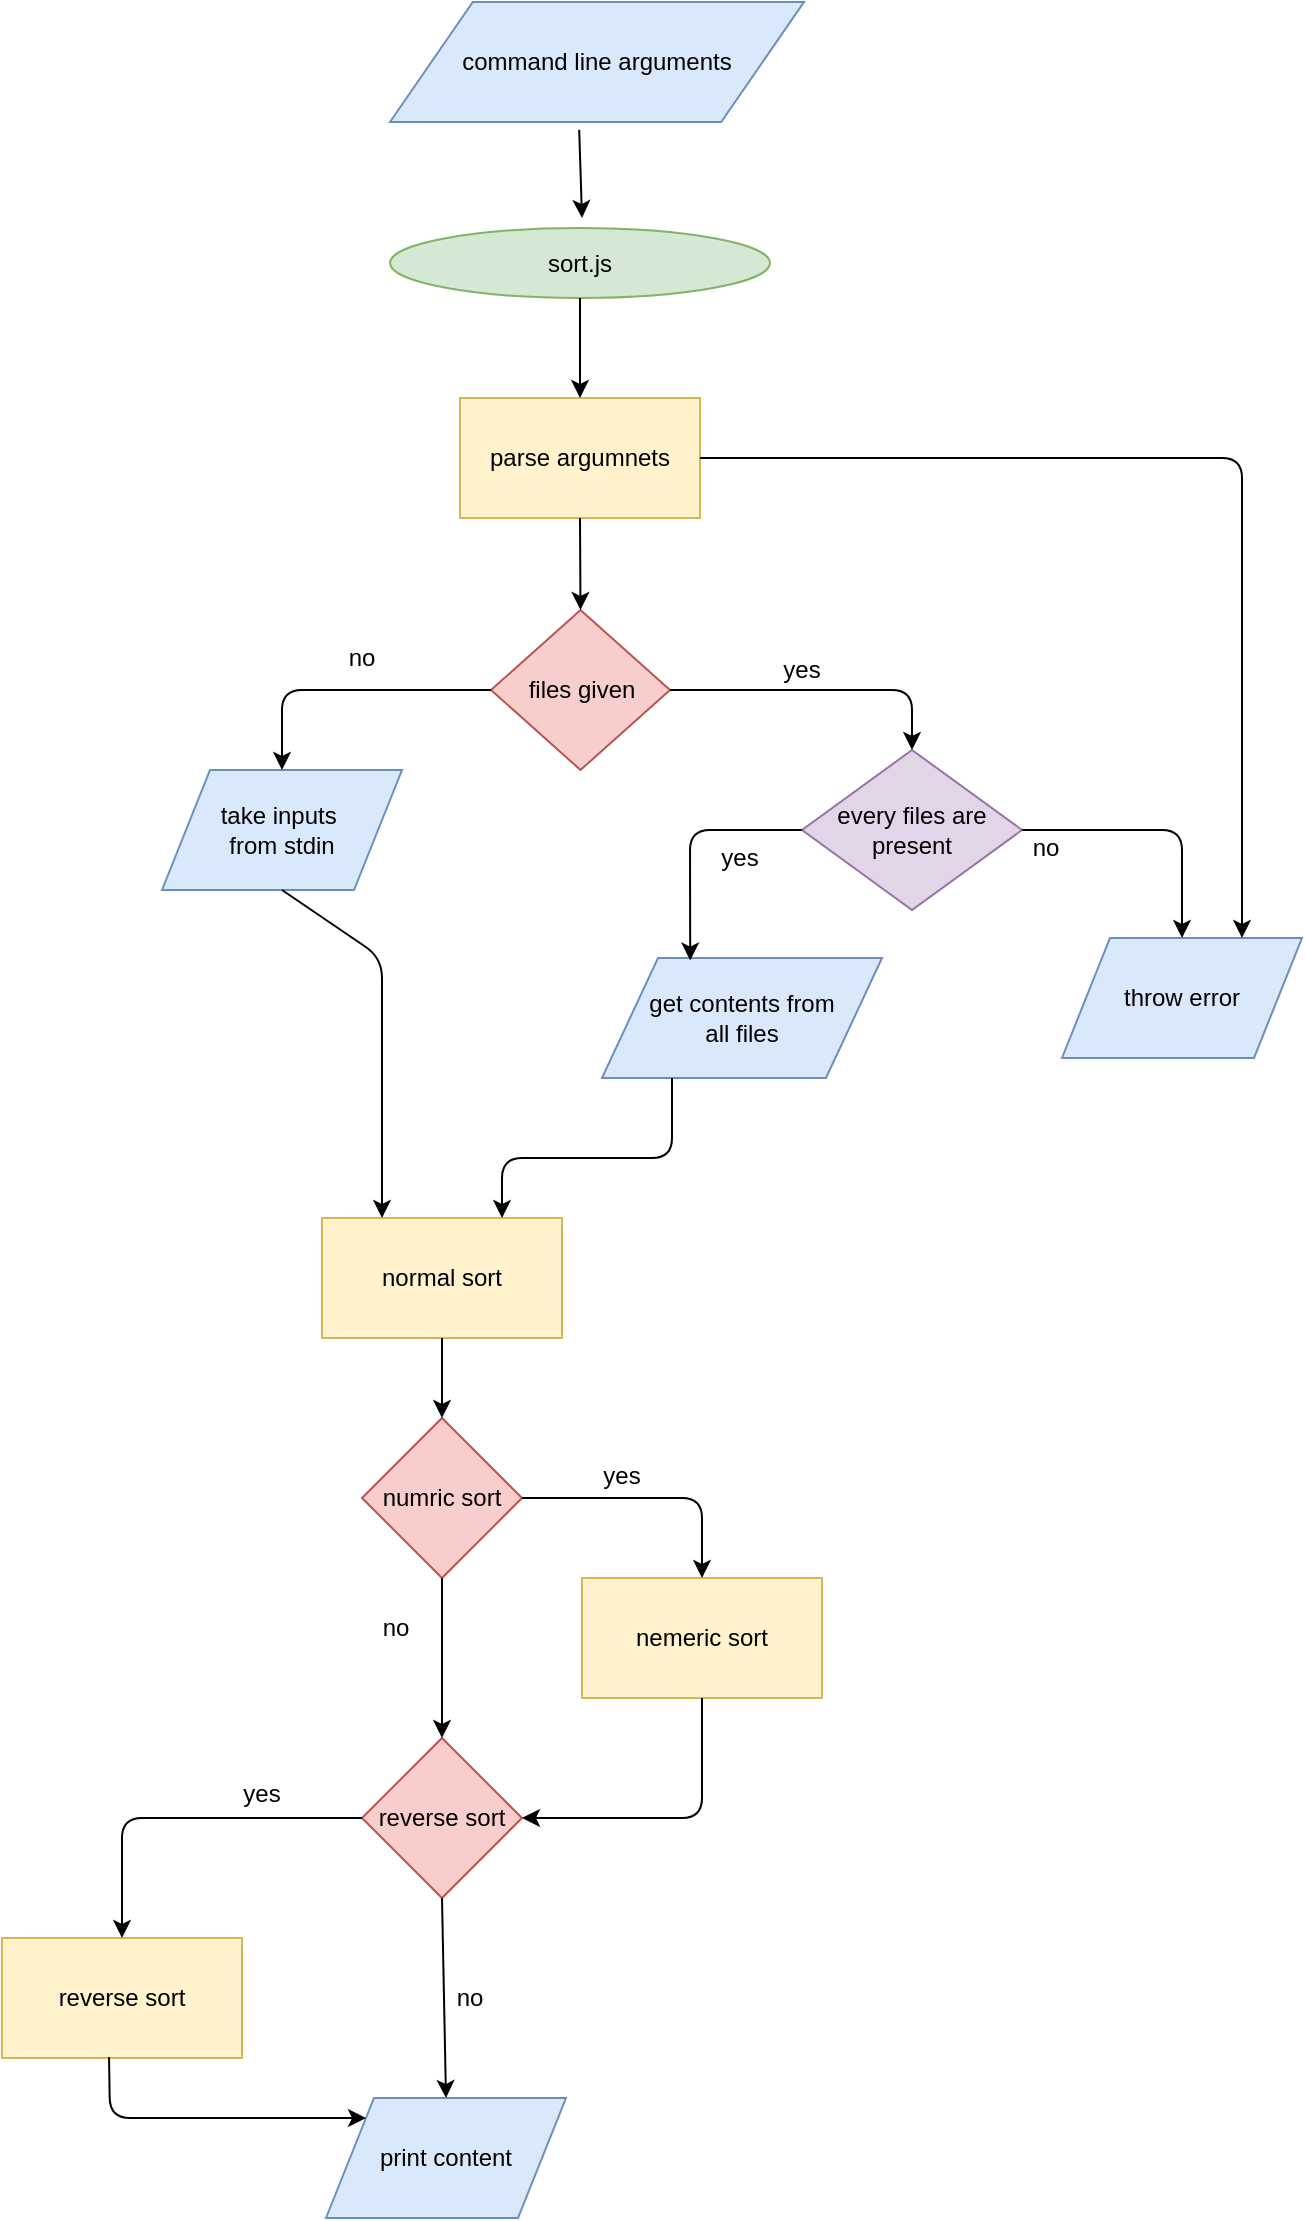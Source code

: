 <mxfile version="12.4.2" type="device" pages="1"><diagram id="Bz2n840O5k8c2N0qJdGL" name="Page-1"><mxGraphModel dx="1113" dy="707" grid="1" gridSize="10" guides="1" tooltips="1" connect="1" arrows="1" fold="1" page="1" pageScale="1" pageWidth="827" pageHeight="1169" math="0" shadow="0"><root><mxCell id="0"/><mxCell id="1" parent="0"/><mxCell id="V3ZvONdfLBh4JFZvluZQ-1" value="sort.js&lt;br&gt;" style="ellipse;whiteSpace=wrap;html=1;fillColor=#d5e8d4;strokeColor=#82b366;" parent="1" vertex="1"><mxGeometry x="344" y="135" width="190" height="35" as="geometry"/></mxCell><mxCell id="V3ZvONdfLBh4JFZvluZQ-4" value="command line arguments" style="shape=parallelogram;perimeter=parallelogramPerimeter;whiteSpace=wrap;html=1;fillColor=#dae8fc;strokeColor=#6c8ebf;" parent="1" vertex="1"><mxGeometry x="344" y="22" width="207" height="60" as="geometry"/></mxCell><mxCell id="V3ZvONdfLBh4JFZvluZQ-5" value="" style="endArrow=classic;html=1;exitX=0.457;exitY=1.064;exitDx=0;exitDy=0;exitPerimeter=0;" parent="1" source="V3ZvONdfLBh4JFZvluZQ-4" edge="1"><mxGeometry width="50" height="50" relative="1" as="geometry"><mxPoint x="340" y="340" as="sourcePoint"/><mxPoint x="440" y="130" as="targetPoint"/></mxGeometry></mxCell><mxCell id="V3ZvONdfLBh4JFZvluZQ-11" value="parse argumnets" style="rounded=0;whiteSpace=wrap;html=1;fillColor=#fff2cc;strokeColor=#d6b656;" parent="1" vertex="1"><mxGeometry x="379" y="220" width="120" height="60" as="geometry"/></mxCell><mxCell id="V3ZvONdfLBh4JFZvluZQ-12" value="" style="endArrow=classic;html=1;exitX=0.5;exitY=1;exitDx=0;exitDy=0;" parent="1" source="V3ZvONdfLBh4JFZvluZQ-1" target="V3ZvONdfLBh4JFZvluZQ-11" edge="1"><mxGeometry width="50" height="50" relative="1" as="geometry"><mxPoint x="430" y="220" as="sourcePoint"/><mxPoint x="480" y="170" as="targetPoint"/></mxGeometry></mxCell><mxCell id="V3ZvONdfLBh4JFZvluZQ-13" value="files given" style="rhombus;whiteSpace=wrap;html=1;fillColor=#f8cecc;strokeColor=#b85450;" parent="1" vertex="1"><mxGeometry x="394.5" y="326" width="89.5" height="80" as="geometry"/></mxCell><mxCell id="V3ZvONdfLBh4JFZvluZQ-14" value="" style="endArrow=classic;html=1;exitX=0.5;exitY=1;exitDx=0;exitDy=0;entryX=0.5;entryY=0;entryDx=0;entryDy=0;" parent="1" source="V3ZvONdfLBh4JFZvluZQ-11" target="V3ZvONdfLBh4JFZvluZQ-13" edge="1"><mxGeometry width="50" height="50" relative="1" as="geometry"><mxPoint x="434.5" y="280" as="sourcePoint"/><mxPoint x="443.5" y="320" as="targetPoint"/></mxGeometry></mxCell><mxCell id="V3ZvONdfLBh4JFZvluZQ-18" value="take inputs&amp;nbsp;&lt;br&gt;from stdin" style="shape=parallelogram;perimeter=parallelogramPerimeter;whiteSpace=wrap;html=1;fillColor=#dae8fc;strokeColor=#6c8ebf;" parent="1" vertex="1"><mxGeometry x="230" y="406" width="120" height="60" as="geometry"/></mxCell><mxCell id="V3ZvONdfLBh4JFZvluZQ-19" value="every files are present" style="rhombus;whiteSpace=wrap;html=1;fillColor=#e1d5e7;strokeColor=#9673a6;" parent="1" vertex="1"><mxGeometry x="550" y="396" width="110" height="80" as="geometry"/></mxCell><mxCell id="V3ZvONdfLBh4JFZvluZQ-20" value="" style="endArrow=classic;html=1;exitX=1;exitY=0.5;exitDx=0;exitDy=0;entryX=0.5;entryY=0;entryDx=0;entryDy=0;" parent="1" source="V3ZvONdfLBh4JFZvluZQ-13" target="V3ZvONdfLBh4JFZvluZQ-19" edge="1"><mxGeometry width="50" height="50" relative="1" as="geometry"><mxPoint x="540" y="390" as="sourcePoint"/><mxPoint x="590" y="340" as="targetPoint"/><Array as="points"><mxPoint x="605" y="366"/></Array></mxGeometry></mxCell><mxCell id="V3ZvONdfLBh4JFZvluZQ-21" value="" style="endArrow=classic;html=1;exitX=0;exitY=0.5;exitDx=0;exitDy=0;entryX=0.5;entryY=0;entryDx=0;entryDy=0;" parent="1" source="V3ZvONdfLBh4JFZvluZQ-13" target="V3ZvONdfLBh4JFZvluZQ-18" edge="1"><mxGeometry width="50" height="50" relative="1" as="geometry"><mxPoint x="310" y="410" as="sourcePoint"/><mxPoint x="360" y="360" as="targetPoint"/><Array as="points"><mxPoint x="290" y="366"/></Array></mxGeometry></mxCell><mxCell id="V3ZvONdfLBh4JFZvluZQ-22" value="yes" style="text;html=1;strokeColor=none;fillColor=none;align=center;verticalAlign=middle;whiteSpace=wrap;rounded=0;" parent="1" vertex="1"><mxGeometry x="530" y="346" width="40" height="20" as="geometry"/></mxCell><mxCell id="V3ZvONdfLBh4JFZvluZQ-23" value="no" style="text;html=1;strokeColor=none;fillColor=none;align=center;verticalAlign=middle;whiteSpace=wrap;rounded=0;" parent="1" vertex="1"><mxGeometry x="310" y="340" width="40" height="20" as="geometry"/></mxCell><mxCell id="V3ZvONdfLBh4JFZvluZQ-25" value="throw error" style="shape=parallelogram;perimeter=parallelogramPerimeter;whiteSpace=wrap;html=1;fillColor=#dae8fc;strokeColor=#6c8ebf;" parent="1" vertex="1"><mxGeometry x="680" y="490" width="120" height="60" as="geometry"/></mxCell><mxCell id="V3ZvONdfLBh4JFZvluZQ-26" value="" style="endArrow=classic;html=1;exitX=1;exitY=0.5;exitDx=0;exitDy=0;entryX=0.5;entryY=0;entryDx=0;entryDy=0;" parent="1" source="V3ZvONdfLBh4JFZvluZQ-19" target="V3ZvONdfLBh4JFZvluZQ-25" edge="1"><mxGeometry width="50" height="50" relative="1" as="geometry"><mxPoint x="690" y="450" as="sourcePoint"/><mxPoint x="740" y="400" as="targetPoint"/><Array as="points"><mxPoint x="740" y="436"/></Array></mxGeometry></mxCell><mxCell id="V3ZvONdfLBh4JFZvluZQ-27" value="no" style="text;html=1;strokeColor=none;fillColor=none;align=center;verticalAlign=middle;whiteSpace=wrap;rounded=0;" parent="1" vertex="1"><mxGeometry x="652" y="435" width="40" height="20" as="geometry"/></mxCell><mxCell id="V3ZvONdfLBh4JFZvluZQ-28" value="get contents from&lt;br&gt;all files" style="shape=parallelogram;perimeter=parallelogramPerimeter;whiteSpace=wrap;html=1;fillColor=#dae8fc;strokeColor=#6c8ebf;" parent="1" vertex="1"><mxGeometry x="450" y="500" width="140" height="60" as="geometry"/></mxCell><mxCell id="V3ZvONdfLBh4JFZvluZQ-29" value="" style="endArrow=classic;html=1;entryX=0.315;entryY=0.021;entryDx=0;entryDy=0;entryPerimeter=0;exitX=0;exitY=0.5;exitDx=0;exitDy=0;" parent="1" source="V3ZvONdfLBh4JFZvluZQ-19" target="V3ZvONdfLBh4JFZvluZQ-28" edge="1"><mxGeometry width="50" height="50" relative="1" as="geometry"><mxPoint x="230" y="630" as="sourcePoint"/><mxPoint x="490" y="430" as="targetPoint"/><Array as="points"><mxPoint x="494" y="436"/></Array></mxGeometry></mxCell><mxCell id="V3ZvONdfLBh4JFZvluZQ-30" value="yes" style="text;html=1;strokeColor=none;fillColor=none;align=center;verticalAlign=middle;whiteSpace=wrap;rounded=0;" parent="1" vertex="1"><mxGeometry x="499" y="440" width="40" height="20" as="geometry"/></mxCell><mxCell id="V3ZvONdfLBh4JFZvluZQ-32" value="normal sort" style="rounded=0;whiteSpace=wrap;html=1;fillColor=#fff2cc;strokeColor=#d6b656;" parent="1" vertex="1"><mxGeometry x="310" y="630" width="120" height="60" as="geometry"/></mxCell><mxCell id="V3ZvONdfLBh4JFZvluZQ-33" value="" style="endArrow=classic;html=1;exitX=0.5;exitY=1;exitDx=0;exitDy=0;entryX=0.25;entryY=0;entryDx=0;entryDy=0;" parent="1" source="V3ZvONdfLBh4JFZvluZQ-18" target="V3ZvONdfLBh4JFZvluZQ-32" edge="1"><mxGeometry width="50" height="50" relative="1" as="geometry"><mxPoint x="190" y="590" as="sourcePoint"/><mxPoint x="240" y="540" as="targetPoint"/><Array as="points"><mxPoint x="340" y="500"/><mxPoint x="340" y="570"/></Array></mxGeometry></mxCell><mxCell id="V3ZvONdfLBh4JFZvluZQ-34" value="" style="endArrow=classic;html=1;entryX=0.75;entryY=0;entryDx=0;entryDy=0;exitX=0.25;exitY=1;exitDx=0;exitDy=0;" parent="1" source="V3ZvONdfLBh4JFZvluZQ-28" target="V3ZvONdfLBh4JFZvluZQ-32" edge="1"><mxGeometry width="50" height="50" relative="1" as="geometry"><mxPoint x="370" y="590" as="sourcePoint"/><mxPoint x="420" y="540" as="targetPoint"/><Array as="points"><mxPoint x="485" y="600"/><mxPoint x="400" y="600"/></Array></mxGeometry></mxCell><mxCell id="V3ZvONdfLBh4JFZvluZQ-35" value="numric sort" style="rhombus;whiteSpace=wrap;html=1;fillColor=#f8cecc;strokeColor=#b85450;" parent="1" vertex="1"><mxGeometry x="330" y="730" width="80" height="80" as="geometry"/></mxCell><mxCell id="V3ZvONdfLBh4JFZvluZQ-36" value="" style="endArrow=classic;html=1;entryX=0.5;entryY=0;entryDx=0;entryDy=0;exitX=0.5;exitY=1;exitDx=0;exitDy=0;" parent="1" source="V3ZvONdfLBh4JFZvluZQ-32" target="V3ZvONdfLBh4JFZvluZQ-35" edge="1"><mxGeometry width="50" height="50" relative="1" as="geometry"><mxPoint x="220" y="780" as="sourcePoint"/><mxPoint x="270" y="730" as="targetPoint"/></mxGeometry></mxCell><mxCell id="V3ZvONdfLBh4JFZvluZQ-37" value="nemeric sort" style="rounded=0;whiteSpace=wrap;html=1;fillColor=#fff2cc;strokeColor=#d6b656;" parent="1" vertex="1"><mxGeometry x="440" y="810" width="120" height="60" as="geometry"/></mxCell><mxCell id="V3ZvONdfLBh4JFZvluZQ-38" value="" style="endArrow=classic;html=1;exitX=1;exitY=0.5;exitDx=0;exitDy=0;entryX=0.5;entryY=0;entryDx=0;entryDy=0;" parent="1" source="V3ZvONdfLBh4JFZvluZQ-35" target="V3ZvONdfLBh4JFZvluZQ-37" edge="1"><mxGeometry width="50" height="50" relative="1" as="geometry"><mxPoint x="460" y="810" as="sourcePoint"/><mxPoint x="510" y="760" as="targetPoint"/><Array as="points"><mxPoint x="500" y="770"/></Array></mxGeometry></mxCell><mxCell id="V3ZvONdfLBh4JFZvluZQ-39" value="reverse sort" style="rhombus;whiteSpace=wrap;html=1;fillColor=#f8cecc;strokeColor=#b85450;" parent="1" vertex="1"><mxGeometry x="330" y="890" width="80" height="80" as="geometry"/></mxCell><mxCell id="V3ZvONdfLBh4JFZvluZQ-40" value="" style="endArrow=classic;html=1;exitX=0.5;exitY=1;exitDx=0;exitDy=0;" parent="1" source="V3ZvONdfLBh4JFZvluZQ-35" edge="1"><mxGeometry width="50" height="50" relative="1" as="geometry"><mxPoint x="320" y="940" as="sourcePoint"/><mxPoint x="370" y="890" as="targetPoint"/></mxGeometry></mxCell><mxCell id="V3ZvONdfLBh4JFZvluZQ-41" value="yes" style="text;html=1;strokeColor=none;fillColor=none;align=center;verticalAlign=middle;whiteSpace=wrap;rounded=0;" parent="1" vertex="1"><mxGeometry x="440" y="749" width="40" height="20" as="geometry"/></mxCell><mxCell id="V3ZvONdfLBh4JFZvluZQ-42" value="no" style="text;html=1;strokeColor=none;fillColor=none;align=center;verticalAlign=middle;whiteSpace=wrap;rounded=0;" parent="1" vertex="1"><mxGeometry x="327" y="825" width="40" height="20" as="geometry"/></mxCell><mxCell id="V3ZvONdfLBh4JFZvluZQ-43" value="" style="endArrow=classic;html=1;entryX=1;entryY=0.5;entryDx=0;entryDy=0;exitX=0.5;exitY=1;exitDx=0;exitDy=0;" parent="1" source="V3ZvONdfLBh4JFZvluZQ-37" target="V3ZvONdfLBh4JFZvluZQ-39" edge="1"><mxGeometry width="50" height="50" relative="1" as="geometry"><mxPoint x="480" y="970" as="sourcePoint"/><mxPoint x="530" y="920" as="targetPoint"/><Array as="points"><mxPoint x="500" y="930"/></Array></mxGeometry></mxCell><mxCell id="V3ZvONdfLBh4JFZvluZQ-45" value="reverse sort" style="rounded=0;whiteSpace=wrap;html=1;fillColor=#fff2cc;strokeColor=#d6b656;" parent="1" vertex="1"><mxGeometry x="150" y="990" width="120" height="60" as="geometry"/></mxCell><mxCell id="V3ZvONdfLBh4JFZvluZQ-46" value="" style="endArrow=classic;html=1;exitX=0;exitY=0.5;exitDx=0;exitDy=0;entryX=0.5;entryY=0;entryDx=0;entryDy=0;" parent="1" source="V3ZvONdfLBh4JFZvluZQ-39" target="V3ZvONdfLBh4JFZvluZQ-45" edge="1"><mxGeometry width="50" height="50" relative="1" as="geometry"><mxPoint x="230" y="970" as="sourcePoint"/><mxPoint x="280" y="920" as="targetPoint"/><Array as="points"><mxPoint x="210" y="930"/></Array></mxGeometry></mxCell><mxCell id="V3ZvONdfLBh4JFZvluZQ-47" value="print content" style="shape=parallelogram;perimeter=parallelogramPerimeter;whiteSpace=wrap;html=1;fillColor=#dae8fc;strokeColor=#6c8ebf;" parent="1" vertex="1"><mxGeometry x="312" y="1070" width="120" height="60" as="geometry"/></mxCell><mxCell id="V3ZvONdfLBh4JFZvluZQ-48" value="" style="endArrow=classic;html=1;exitX=0.446;exitY=0.991;exitDx=0;exitDy=0;exitPerimeter=0;entryX=0;entryY=0;entryDx=0;entryDy=0;" parent="1" source="V3ZvONdfLBh4JFZvluZQ-45" target="V3ZvONdfLBh4JFZvluZQ-47" edge="1"><mxGeometry width="50" height="50" relative="1" as="geometry"><mxPoint x="100" y="1110" as="sourcePoint"/><mxPoint x="150" y="1060" as="targetPoint"/><Array as="points"><mxPoint x="204" y="1080"/></Array></mxGeometry></mxCell><mxCell id="V3ZvONdfLBh4JFZvluZQ-49" value="yes" style="text;html=1;strokeColor=none;fillColor=none;align=center;verticalAlign=middle;whiteSpace=wrap;rounded=0;" parent="1" vertex="1"><mxGeometry x="260" y="908" width="40" height="20" as="geometry"/></mxCell><mxCell id="V3ZvONdfLBh4JFZvluZQ-50" value="" style="endArrow=classic;html=1;exitX=0.5;exitY=1;exitDx=0;exitDy=0;entryX=0.5;entryY=0;entryDx=0;entryDy=0;" parent="1" source="V3ZvONdfLBh4JFZvluZQ-39" target="V3ZvONdfLBh4JFZvluZQ-47" edge="1"><mxGeometry width="50" height="50" relative="1" as="geometry"><mxPoint x="330" y="1050" as="sourcePoint"/><mxPoint x="380" y="1000" as="targetPoint"/></mxGeometry></mxCell><mxCell id="V3ZvONdfLBh4JFZvluZQ-51" value="no" style="text;html=1;strokeColor=none;fillColor=none;align=center;verticalAlign=middle;whiteSpace=wrap;rounded=0;" parent="1" vertex="1"><mxGeometry x="364" y="1010" width="40" height="20" as="geometry"/></mxCell><mxCell id="ONaOEhS6gvHZFQhje87w-4" value="" style="endArrow=classic;html=1;exitX=1;exitY=0.5;exitDx=0;exitDy=0;entryX=0.75;entryY=0;entryDx=0;entryDy=0;" edge="1" parent="1" source="V3ZvONdfLBh4JFZvluZQ-11" target="V3ZvONdfLBh4JFZvluZQ-25"><mxGeometry width="50" height="50" relative="1" as="geometry"><mxPoint x="550" y="290" as="sourcePoint"/><mxPoint x="780" y="470" as="targetPoint"/><Array as="points"><mxPoint x="770" y="250"/></Array></mxGeometry></mxCell></root></mxGraphModel></diagram></mxfile>